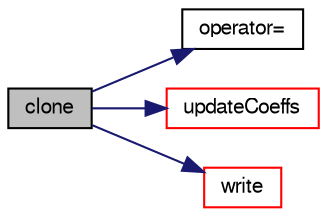 digraph "clone"
{
  bgcolor="transparent";
  edge [fontname="FreeSans",fontsize="10",labelfontname="FreeSans",labelfontsize="10"];
  node [fontname="FreeSans",fontsize="10",shape=record];
  rankdir="LR";
  Node21 [label="clone",height=0.2,width=0.4,color="black", fillcolor="grey75", style="filled", fontcolor="black"];
  Node21 -> Node22 [color="midnightblue",fontsize="10",style="solid",fontname="FreeSans"];
  Node22 [label="operator=",height=0.2,width=0.4,color="black",URL="$a22142.html#a3c43947d30e6d33aa1f3c482fe1be7fe"];
  Node21 -> Node23 [color="midnightblue",fontsize="10",style="solid",fontname="FreeSans"];
  Node23 [label="updateCoeffs",height=0.2,width=0.4,color="red",URL="$a22142.html#a7e24eafac629d3733181cd942d4c902f",tooltip="Update the coefficients associated with the patch field. "];
  Node21 -> Node25 [color="midnightblue",fontsize="10",style="solid",fontname="FreeSans"];
  Node25 [label="write",height=0.2,width=0.4,color="red",URL="$a22142.html#a293fdfec8bdfbd5c3913ab4c9f3454ff",tooltip="Write. "];
}
